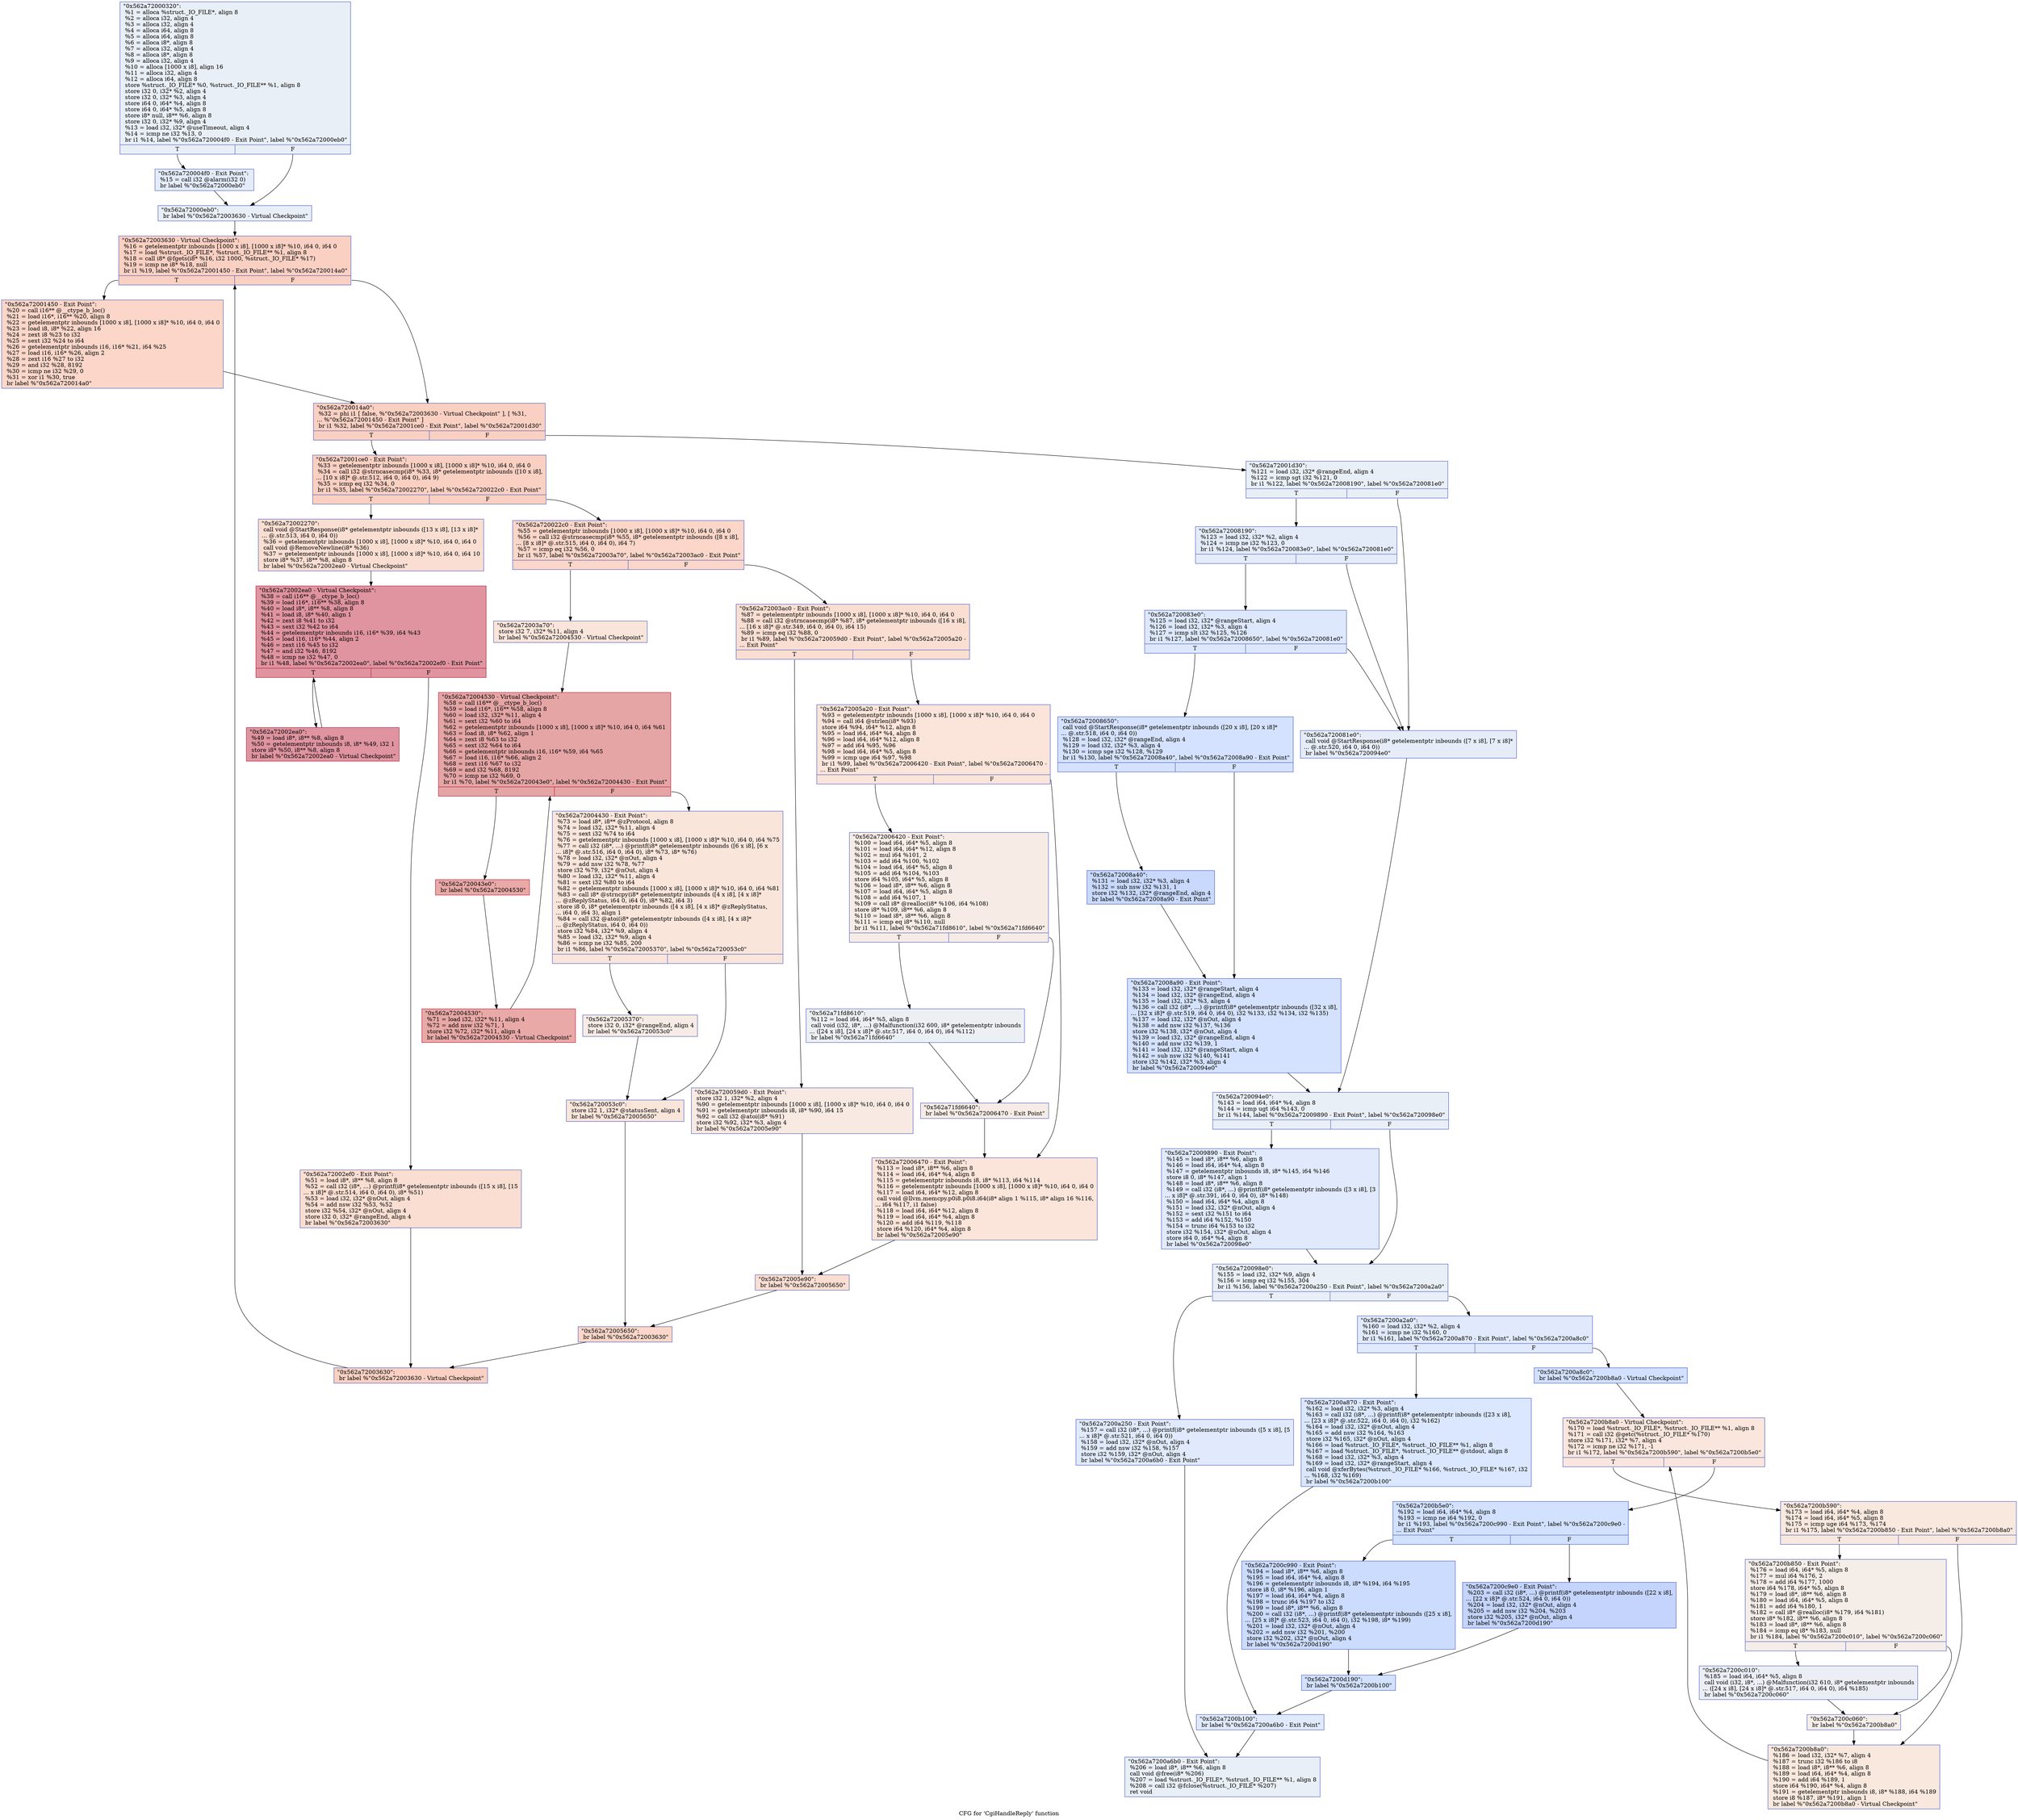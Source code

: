 digraph "CFG for 'CgiHandleReply' function" {
	label="CFG for 'CgiHandleReply' function";

	Node0x562a72000320 [shape=record,color="#3d50c3ff", style=filled, fillcolor="#cedaeb70",label="{\"0x562a72000320\":\l  %1 = alloca %struct._IO_FILE*, align 8\l  %2 = alloca i32, align 4\l  %3 = alloca i32, align 4\l  %4 = alloca i64, align 8\l  %5 = alloca i64, align 8\l  %6 = alloca i8*, align 8\l  %7 = alloca i32, align 4\l  %8 = alloca i8*, align 8\l  %9 = alloca i32, align 4\l  %10 = alloca [1000 x i8], align 16\l  %11 = alloca i32, align 4\l  %12 = alloca i64, align 8\l  store %struct._IO_FILE* %0, %struct._IO_FILE** %1, align 8\l  store i32 0, i32* %2, align 4\l  store i32 0, i32* %3, align 4\l  store i64 0, i64* %4, align 8\l  store i64 0, i64* %5, align 8\l  store i8* null, i8** %6, align 8\l  store i32 0, i32* %9, align 4\l  %13 = load i32, i32* @useTimeout, align 4\l  %14 = icmp ne i32 %13, 0\l  br i1 %14, label %\"0x562a720004f0 - Exit Point\", label %\"0x562a72000eb0\"\l|{<s0>T|<s1>F}}"];
	Node0x562a72000320:s0 -> Node0x562a720004f0;
	Node0x562a72000320:s1 -> Node0x562a72000eb0;
	Node0x562a720004f0 [shape=record,color="#3d50c3ff", style=filled, fillcolor="#c1d4f470",label="{\"0x562a720004f0 - Exit Point\":                    \l  %15 = call i32 @alarm(i32 0)\l  br label %\"0x562a72000eb0\"\l}"];
	Node0x562a720004f0 -> Node0x562a72000eb0;
	Node0x562a72000eb0 [shape=record,color="#3d50c3ff", style=filled, fillcolor="#cedaeb70",label="{\"0x562a72000eb0\":                                 \l  br label %\"0x562a72003630 - Virtual Checkpoint\"\l}"];
	Node0x562a72000eb0 -> Node0x562a72001110;
	Node0x562a72001110 [shape=record,color="#3d50c3ff", style=filled, fillcolor="#f3947570",label="{\"0x562a72003630 - Virtual Checkpoint\":            \l  %16 = getelementptr inbounds [1000 x i8], [1000 x i8]* %10, i64 0, i64 0\l  %17 = load %struct._IO_FILE*, %struct._IO_FILE** %1, align 8\l  %18 = call i8* @fgets(i8* %16, i32 1000, %struct._IO_FILE* %17)\l  %19 = icmp ne i8* %18, null\l  br i1 %19, label %\"0x562a72001450 - Exit Point\", label %\"0x562a720014a0\"\l|{<s0>T|<s1>F}}"];
	Node0x562a72001110:s0 -> Node0x562a72001450;
	Node0x562a72001110:s1 -> Node0x562a720014a0;
	Node0x562a72001450 [shape=record,color="#3d50c3ff", style=filled, fillcolor="#f6a38570",label="{\"0x562a72001450 - Exit Point\":                    \l  %20 = call i16** @__ctype_b_loc()\l  %21 = load i16*, i16** %20, align 8\l  %22 = getelementptr inbounds [1000 x i8], [1000 x i8]* %10, i64 0, i64 0\l  %23 = load i8, i8* %22, align 16\l  %24 = zext i8 %23 to i32\l  %25 = sext i32 %24 to i64\l  %26 = getelementptr inbounds i16, i16* %21, i64 %25\l  %27 = load i16, i16* %26, align 2\l  %28 = zext i16 %27 to i32\l  %29 = and i32 %28, 8192\l  %30 = icmp ne i32 %29, 0\l  %31 = xor i1 %30, true\l  br label %\"0x562a720014a0\"\l}"];
	Node0x562a72001450 -> Node0x562a720014a0;
	Node0x562a720014a0 [shape=record,color="#3d50c3ff", style=filled, fillcolor="#f3947570",label="{\"0x562a720014a0\":                                 \l  %32 = phi i1 [ false, %\"0x562a72003630 - Virtual Checkpoint\" ], [ %31,\l... %\"0x562a72001450 - Exit Point\" ]\l  br i1 %32, label %\"0x562a72001ce0 - Exit Point\", label %\"0x562a72001d30\"\l|{<s0>T|<s1>F}}"];
	Node0x562a720014a0:s0 -> Node0x562a72001ce0;
	Node0x562a720014a0:s1 -> Node0x562a72001d30;
	Node0x562a72001ce0 [shape=record,color="#3d50c3ff", style=filled, fillcolor="#f3947570",label="{\"0x562a72001ce0 - Exit Point\":                    \l  %33 = getelementptr inbounds [1000 x i8], [1000 x i8]* %10, i64 0, i64 0\l  %34 = call i32 @strncasecmp(i8* %33, i8* getelementptr inbounds ([10 x i8],\l... [10 x i8]* @.str.512, i64 0, i64 0), i64 9)\l  %35 = icmp eq i32 %34, 0\l  br i1 %35, label %\"0x562a72002270\", label %\"0x562a720022c0 - Exit Point\"\l|{<s0>T|<s1>F}}"];
	Node0x562a72001ce0:s0 -> Node0x562a72002270;
	Node0x562a72001ce0:s1 -> Node0x562a720022c0;
	Node0x562a72002270 [shape=record,color="#3d50c3ff", style=filled, fillcolor="#f7b59970",label="{\"0x562a72002270\":                                 \l  call void @StartResponse(i8* getelementptr inbounds ([13 x i8], [13 x i8]*\l... @.str.513, i64 0, i64 0))\l  %36 = getelementptr inbounds [1000 x i8], [1000 x i8]* %10, i64 0, i64 0\l  call void @RemoveNewline(i8* %36)\l  %37 = getelementptr inbounds [1000 x i8], [1000 x i8]* %10, i64 0, i64 10\l  store i8* %37, i8** %8, align 8\l  br label %\"0x562a72002ea0 - Virtual Checkpoint\"\l}"];
	Node0x562a72002270 -> Node0x562a72002840;
	Node0x562a72002840 [shape=record,color="#b70d28ff", style=filled, fillcolor="#b70d2870",label="{\"0x562a72002ea0 - Virtual Checkpoint\":            \l  %38 = call i16** @__ctype_b_loc()\l  %39 = load i16*, i16** %38, align 8\l  %40 = load i8*, i8** %8, align 8\l  %41 = load i8, i8* %40, align 1\l  %42 = zext i8 %41 to i32\l  %43 = sext i32 %42 to i64\l  %44 = getelementptr inbounds i16, i16* %39, i64 %43\l  %45 = load i16, i16* %44, align 2\l  %46 = zext i16 %45 to i32\l  %47 = and i32 %46, 8192\l  %48 = icmp ne i32 %47, 0\l  br i1 %48, label %\"0x562a72002ea0\", label %\"0x562a72002ef0 - Exit Point\"\l|{<s0>T|<s1>F}}"];
	Node0x562a72002840:s0 -> Node0x562a72002ea0;
	Node0x562a72002840:s1 -> Node0x562a72002ef0;
	Node0x562a72002ea0 [shape=record,color="#b70d28ff", style=filled, fillcolor="#b70d2870",label="{\"0x562a72002ea0\":                                 \l  %49 = load i8*, i8** %8, align 8\l  %50 = getelementptr inbounds i8, i8* %49, i32 1\l  store i8* %50, i8** %8, align 8\l  br label %\"0x562a72002ea0 - Virtual Checkpoint\"\l}"];
	Node0x562a72002ea0 -> Node0x562a72002840;
	Node0x562a72002ef0 [shape=record,color="#3d50c3ff", style=filled, fillcolor="#f7b59970",label="{\"0x562a72002ef0 - Exit Point\":                    \l  %51 = load i8*, i8** %8, align 8\l  %52 = call i32 (i8*, ...) @printf(i8* getelementptr inbounds ([15 x i8], [15\l... x i8]* @.str.514, i64 0, i64 0), i8* %51)\l  %53 = load i32, i32* @nOut, align 4\l  %54 = add nsw i32 %53, %52\l  store i32 %54, i32* @nOut, align 4\l  store i32 0, i32* @rangeEnd, align 4\l  br label %\"0x562a72003630\"\l}"];
	Node0x562a72002ef0 -> Node0x562a72003630;
	Node0x562a720022c0 [shape=record,color="#3d50c3ff", style=filled, fillcolor="#f6a38570",label="{\"0x562a720022c0 - Exit Point\":                    \l  %55 = getelementptr inbounds [1000 x i8], [1000 x i8]* %10, i64 0, i64 0\l  %56 = call i32 @strncasecmp(i8* %55, i8* getelementptr inbounds ([8 x i8],\l... [8 x i8]* @.str.515, i64 0, i64 0), i64 7)\l  %57 = icmp eq i32 %56, 0\l  br i1 %57, label %\"0x562a72003a70\", label %\"0x562a72003ac0 - Exit Point\"\l|{<s0>T|<s1>F}}"];
	Node0x562a720022c0:s0 -> Node0x562a72003a70;
	Node0x562a720022c0:s1 -> Node0x562a72003ac0;
	Node0x562a72003a70 [shape=record,color="#3d50c3ff", style=filled, fillcolor="#f4c5ad70",label="{\"0x562a72003a70\":                                 \l  store i32 7, i32* %11, align 4\l  br label %\"0x562a72004530 - Virtual Checkpoint\"\l}"];
	Node0x562a72003a70 -> Node0x562a72003c50;
	Node0x562a72003c50 [shape=record,color="#b70d28ff", style=filled, fillcolor="#c5333470",label="{\"0x562a72004530 - Virtual Checkpoint\":            \l  %58 = call i16** @__ctype_b_loc()\l  %59 = load i16*, i16** %58, align 8\l  %60 = load i32, i32* %11, align 4\l  %61 = sext i32 %60 to i64\l  %62 = getelementptr inbounds [1000 x i8], [1000 x i8]* %10, i64 0, i64 %61\l  %63 = load i8, i8* %62, align 1\l  %64 = zext i8 %63 to i32\l  %65 = sext i32 %64 to i64\l  %66 = getelementptr inbounds i16, i16* %59, i64 %65\l  %67 = load i16, i16* %66, align 2\l  %68 = zext i16 %67 to i32\l  %69 = and i32 %68, 8192\l  %70 = icmp ne i32 %69, 0\l  br i1 %70, label %\"0x562a720043e0\", label %\"0x562a72004430 - Exit Point\"\l|{<s0>T|<s1>F}}"];
	Node0x562a72003c50:s0 -> Node0x562a720043e0;
	Node0x562a72003c50:s1 -> Node0x562a72004430;
	Node0x562a720043e0 [shape=record,color="#b70d28ff", style=filled, fillcolor="#ca3b3770",label="{\"0x562a720043e0\":                                 \l  br label %\"0x562a72004530\"\l}"];
	Node0x562a720043e0 -> Node0x562a72004530;
	Node0x562a72004530 [shape=record,color="#b70d28ff", style=filled, fillcolor="#ca3b3770",label="{\"0x562a72004530\":                                 \l  %71 = load i32, i32* %11, align 4\l  %72 = add nsw i32 %71, 1\l  store i32 %72, i32* %11, align 4\l  br label %\"0x562a72004530 - Virtual Checkpoint\"\l}"];
	Node0x562a72004530 -> Node0x562a72003c50;
	Node0x562a72004430 [shape=record,color="#3d50c3ff", style=filled, fillcolor="#f4c5ad70",label="{\"0x562a72004430 - Exit Point\":                    \l  %73 = load i8*, i8** @zProtocol, align 8\l  %74 = load i32, i32* %11, align 4\l  %75 = sext i32 %74 to i64\l  %76 = getelementptr inbounds [1000 x i8], [1000 x i8]* %10, i64 0, i64 %75\l  %77 = call i32 (i8*, ...) @printf(i8* getelementptr inbounds ([6 x i8], [6 x\l... i8]* @.str.516, i64 0, i64 0), i8* %73, i8* %76)\l  %78 = load i32, i32* @nOut, align 4\l  %79 = add nsw i32 %78, %77\l  store i32 %79, i32* @nOut, align 4\l  %80 = load i32, i32* %11, align 4\l  %81 = sext i32 %80 to i64\l  %82 = getelementptr inbounds [1000 x i8], [1000 x i8]* %10, i64 0, i64 %81\l  %83 = call i8* @strncpy(i8* getelementptr inbounds ([4 x i8], [4 x i8]*\l... @zReplyStatus, i64 0, i64 0), i8* %82, i64 3)\l  store i8 0, i8* getelementptr inbounds ([4 x i8], [4 x i8]* @zReplyStatus,\l... i64 0, i64 3), align 1\l  %84 = call i32 @atoi(i8* getelementptr inbounds ([4 x i8], [4 x i8]*\l... @zReplyStatus, i64 0, i64 0))\l  store i32 %84, i32* %9, align 4\l  %85 = load i32, i32* %9, align 4\l  %86 = icmp ne i32 %85, 200\l  br i1 %86, label %\"0x562a72005370\", label %\"0x562a720053c0\"\l|{<s0>T|<s1>F}}"];
	Node0x562a72004430:s0 -> Node0x562a72005370;
	Node0x562a72004430:s1 -> Node0x562a720053c0;
	Node0x562a72005370 [shape=record,color="#3d50c3ff", style=filled, fillcolor="#ecd3c570",label="{\"0x562a72005370\":                                 \l  store i32 0, i32* @rangeEnd, align 4\l  br label %\"0x562a720053c0\"\l}"];
	Node0x562a72005370 -> Node0x562a720053c0;
	Node0x562a720053c0 [shape=record,color="#3d50c3ff", style=filled, fillcolor="#f4c5ad70",label="{\"0x562a720053c0\":                                 \l  store i32 1, i32* @statusSent, align 4\l  br label %\"0x562a72005650\"\l}"];
	Node0x562a720053c0 -> Node0x562a72005650;
	Node0x562a72003ac0 [shape=record,color="#3d50c3ff", style=filled, fillcolor="#f7b59970",label="{\"0x562a72003ac0 - Exit Point\":                    \l  %87 = getelementptr inbounds [1000 x i8], [1000 x i8]* %10, i64 0, i64 0\l  %88 = call i32 @strncasecmp(i8* %87, i8* getelementptr inbounds ([16 x i8],\l... [16 x i8]* @.str.349, i64 0, i64 0), i64 15)\l  %89 = icmp eq i32 %88, 0\l  br i1 %89, label %\"0x562a720059d0 - Exit Point\", label %\"0x562a72005a20 -\l... Exit Point\"\l|{<s0>T|<s1>F}}"];
	Node0x562a72003ac0:s0 -> Node0x562a720059d0;
	Node0x562a72003ac0:s1 -> Node0x562a72005a20;
	Node0x562a720059d0 [shape=record,color="#3d50c3ff", style=filled, fillcolor="#efcebd70",label="{\"0x562a720059d0 - Exit Point\":                    \l  store i32 1, i32* %2, align 4\l  %90 = getelementptr inbounds [1000 x i8], [1000 x i8]* %10, i64 0, i64 0\l  %91 = getelementptr inbounds i8, i8* %90, i64 15\l  %92 = call i32 @atoi(i8* %91)\l  store i32 %92, i32* %3, align 4\l  br label %\"0x562a72005e90\"\l}"];
	Node0x562a720059d0 -> Node0x562a72005e90;
	Node0x562a72005a20 [shape=record,color="#3d50c3ff", style=filled, fillcolor="#f5c1a970",label="{\"0x562a72005a20 - Exit Point\":                    \l  %93 = getelementptr inbounds [1000 x i8], [1000 x i8]* %10, i64 0, i64 0\l  %94 = call i64 @strlen(i8* %93)\l  store i64 %94, i64* %12, align 8\l  %95 = load i64, i64* %4, align 8\l  %96 = load i64, i64* %12, align 8\l  %97 = add i64 %95, %96\l  %98 = load i64, i64* %5, align 8\l  %99 = icmp uge i64 %97, %98\l  br i1 %99, label %\"0x562a72006420 - Exit Point\", label %\"0x562a72006470 -\l... Exit Point\"\l|{<s0>T|<s1>F}}"];
	Node0x562a72005a20:s0 -> Node0x562a72006420;
	Node0x562a72005a20:s1 -> Node0x562a72006470;
	Node0x562a72006420 [shape=record,color="#3d50c3ff", style=filled, fillcolor="#ecd3c570",label="{\"0x562a72006420 - Exit Point\":                    \l  %100 = load i64, i64* %5, align 8\l  %101 = load i64, i64* %12, align 8\l  %102 = mul i64 %101, 2\l  %103 = add i64 %100, %102\l  %104 = load i64, i64* %5, align 8\l  %105 = add i64 %104, %103\l  store i64 %105, i64* %5, align 8\l  %106 = load i8*, i8** %6, align 8\l  %107 = load i64, i64* %5, align 8\l  %108 = add i64 %107, 1\l  %109 = call i8* @realloc(i8* %106, i64 %108)\l  store i8* %109, i8** %6, align 8\l  %110 = load i8*, i8** %6, align 8\l  %111 = icmp eq i8* %110, null\l  br i1 %111, label %\"0x562a71fd8610\", label %\"0x562a71fd6640\"\l|{<s0>T|<s1>F}}"];
	Node0x562a72006420:s0 -> Node0x562a71fd8610;
	Node0x562a72006420:s1 -> Node0x562a71fd6640;
	Node0x562a71fd8610 [shape=record,color="#3d50c3ff", style=filled, fillcolor="#d6dce470",label="{\"0x562a71fd8610\":                                 \l  %112 = load i64, i64* %5, align 8\l  call void (i32, i8*, ...) @Malfunction(i32 600, i8* getelementptr inbounds\l... ([24 x i8], [24 x i8]* @.str.517, i64 0, i64 0), i64 %112)\l  br label %\"0x562a71fd6640\"\l}"];
	Node0x562a71fd8610 -> Node0x562a71fd6640;
	Node0x562a71fd6640 [shape=record,color="#3d50c3ff", style=filled, fillcolor="#ecd3c570",label="{\"0x562a71fd6640\":                                 \l  br label %\"0x562a72006470 - Exit Point\"\l}"];
	Node0x562a71fd6640 -> Node0x562a72006470;
	Node0x562a72006470 [shape=record,color="#3d50c3ff", style=filled, fillcolor="#f5c1a970",label="{\"0x562a72006470 - Exit Point\":                    \l  %113 = load i8*, i8** %6, align 8\l  %114 = load i64, i64* %4, align 8\l  %115 = getelementptr inbounds i8, i8* %113, i64 %114\l  %116 = getelementptr inbounds [1000 x i8], [1000 x i8]* %10, i64 0, i64 0\l  %117 = load i64, i64* %12, align 8\l  call void @llvm.memcpy.p0i8.p0i8.i64(i8* align 1 %115, i8* align 16 %116,\l... i64 %117, i1 false)\l  %118 = load i64, i64* %12, align 8\l  %119 = load i64, i64* %4, align 8\l  %120 = add i64 %119, %118\l  store i64 %120, i64* %4, align 8\l  br label %\"0x562a72005e90\"\l}"];
	Node0x562a72006470 -> Node0x562a72005e90;
	Node0x562a72005e90 [shape=record,color="#3d50c3ff", style=filled, fillcolor="#f7b59970",label="{\"0x562a72005e90\":                                 \l  br label %\"0x562a72005650\"\l}"];
	Node0x562a72005e90 -> Node0x562a72005650;
	Node0x562a72005650 [shape=record,color="#3d50c3ff", style=filled, fillcolor="#f6a38570",label="{\"0x562a72005650\":                                 \l  br label %\"0x562a72003630\"\l}"];
	Node0x562a72005650 -> Node0x562a72003630;
	Node0x562a72003630 [shape=record,color="#3d50c3ff", style=filled, fillcolor="#f3947570",label="{\"0x562a72003630\":                                 \l  br label %\"0x562a72003630 - Virtual Checkpoint\"\l}"];
	Node0x562a72003630 -> Node0x562a72001110;
	Node0x562a72001d30 [shape=record,color="#3d50c3ff", style=filled, fillcolor="#cedaeb70",label="{\"0x562a72001d30\":                                 \l  %121 = load i32, i32* @rangeEnd, align 4\l  %122 = icmp sgt i32 %121, 0\l  br i1 %122, label %\"0x562a72008190\", label %\"0x562a720081e0\"\l|{<s0>T|<s1>F}}"];
	Node0x562a72001d30:s0 -> Node0x562a72008190;
	Node0x562a72001d30:s1 -> Node0x562a720081e0;
	Node0x562a72008190 [shape=record,color="#3d50c3ff", style=filled, fillcolor="#c1d4f470",label="{\"0x562a72008190\":                                 \l  %123 = load i32, i32* %2, align 4\l  %124 = icmp ne i32 %123, 0\l  br i1 %124, label %\"0x562a720083e0\", label %\"0x562a720081e0\"\l|{<s0>T|<s1>F}}"];
	Node0x562a72008190:s0 -> Node0x562a720083e0;
	Node0x562a72008190:s1 -> Node0x562a720081e0;
	Node0x562a720083e0 [shape=record,color="#3d50c3ff", style=filled, fillcolor="#b2ccfb70",label="{\"0x562a720083e0\":                                 \l  %125 = load i32, i32* @rangeStart, align 4\l  %126 = load i32, i32* %3, align 4\l  %127 = icmp slt i32 %125, %126\l  br i1 %127, label %\"0x562a72008650\", label %\"0x562a720081e0\"\l|{<s0>T|<s1>F}}"];
	Node0x562a720083e0:s0 -> Node0x562a72008650;
	Node0x562a720083e0:s1 -> Node0x562a720081e0;
	Node0x562a72008650 [shape=record,color="#3d50c3ff", style=filled, fillcolor="#9ebeff70",label="{\"0x562a72008650\":                                 \l  call void @StartResponse(i8* getelementptr inbounds ([20 x i8], [20 x i8]*\l... @.str.518, i64 0, i64 0))\l  %128 = load i32, i32* @rangeEnd, align 4\l  %129 = load i32, i32* %3, align 4\l  %130 = icmp sge i32 %128, %129\l  br i1 %130, label %\"0x562a72008a40\", label %\"0x562a72008a90 - Exit Point\"\l|{<s0>T|<s1>F}}"];
	Node0x562a72008650:s0 -> Node0x562a72008a40;
	Node0x562a72008650:s1 -> Node0x562a72008a90;
	Node0x562a72008a40 [shape=record,color="#3d50c3ff", style=filled, fillcolor="#85a8fc70",label="{\"0x562a72008a40\":                                 \l  %131 = load i32, i32* %3, align 4\l  %132 = sub nsw i32 %131, 1\l  store i32 %132, i32* @rangeEnd, align 4\l  br label %\"0x562a72008a90 - Exit Point\"\l}"];
	Node0x562a72008a40 -> Node0x562a72008a90;
	Node0x562a72008a90 [shape=record,color="#3d50c3ff", style=filled, fillcolor="#9ebeff70",label="{\"0x562a72008a90 - Exit Point\":                    \l  %133 = load i32, i32* @rangeStart, align 4\l  %134 = load i32, i32* @rangeEnd, align 4\l  %135 = load i32, i32* %3, align 4\l  %136 = call i32 (i8*, ...) @printf(i8* getelementptr inbounds ([32 x i8],\l... [32 x i8]* @.str.519, i64 0, i64 0), i32 %133, i32 %134, i32 %135)\l  %137 = load i32, i32* @nOut, align 4\l  %138 = add nsw i32 %137, %136\l  store i32 %138, i32* @nOut, align 4\l  %139 = load i32, i32* @rangeEnd, align 4\l  %140 = add nsw i32 %139, 1\l  %141 = load i32, i32* @rangeStart, align 4\l  %142 = sub nsw i32 %140, %141\l  store i32 %142, i32* %3, align 4\l  br label %\"0x562a720094e0\"\l}"];
	Node0x562a72008a90 -> Node0x562a720094e0;
	Node0x562a720081e0 [shape=record,color="#3d50c3ff", style=filled, fillcolor="#c7d7f070",label="{\"0x562a720081e0\":                                 \l  call void @StartResponse(i8* getelementptr inbounds ([7 x i8], [7 x i8]*\l... @.str.520, i64 0, i64 0))\l  br label %\"0x562a720094e0\"\l}"];
	Node0x562a720081e0 -> Node0x562a720094e0;
	Node0x562a720094e0 [shape=record,color="#3d50c3ff", style=filled, fillcolor="#cedaeb70",label="{\"0x562a720094e0\":                                 \l  %143 = load i64, i64* %4, align 8\l  %144 = icmp ugt i64 %143, 0\l  br i1 %144, label %\"0x562a72009890 - Exit Point\", label %\"0x562a720098e0\"\l|{<s0>T|<s1>F}}"];
	Node0x562a720094e0:s0 -> Node0x562a72009890;
	Node0x562a720094e0:s1 -> Node0x562a720098e0;
	Node0x562a72009890 [shape=record,color="#3d50c3ff", style=filled, fillcolor="#b9d0f970",label="{\"0x562a72009890 - Exit Point\":                    \l  %145 = load i8*, i8** %6, align 8\l  %146 = load i64, i64* %4, align 8\l  %147 = getelementptr inbounds i8, i8* %145, i64 %146\l  store i8 0, i8* %147, align 1\l  %148 = load i8*, i8** %6, align 8\l  %149 = call i32 (i8*, ...) @printf(i8* getelementptr inbounds ([3 x i8], [3\l... x i8]* @.str.391, i64 0, i64 0), i8* %148)\l  %150 = load i64, i64* %4, align 8\l  %151 = load i32, i32* @nOut, align 4\l  %152 = sext i32 %151 to i64\l  %153 = add i64 %152, %150\l  %154 = trunc i64 %153 to i32\l  store i32 %154, i32* @nOut, align 4\l  store i64 0, i64* %4, align 8\l  br label %\"0x562a720098e0\"\l}"];
	Node0x562a72009890 -> Node0x562a720098e0;
	Node0x562a720098e0 [shape=record,color="#3d50c3ff", style=filled, fillcolor="#cedaeb70",label="{\"0x562a720098e0\":                                 \l  %155 = load i32, i32* %9, align 4\l  %156 = icmp eq i32 %155, 304\l  br i1 %156, label %\"0x562a7200a250 - Exit Point\", label %\"0x562a7200a2a0\"\l|{<s0>T|<s1>F}}"];
	Node0x562a720098e0:s0 -> Node0x562a7200a250;
	Node0x562a720098e0:s1 -> Node0x562a7200a2a0;
	Node0x562a7200a250 [shape=record,color="#3d50c3ff", style=filled, fillcolor="#b9d0f970",label="{\"0x562a7200a250 - Exit Point\":                    \l  %157 = call i32 (i8*, ...) @printf(i8* getelementptr inbounds ([5 x i8], [5\l... x i8]* @.str.521, i64 0, i64 0))\l  %158 = load i32, i32* @nOut, align 4\l  %159 = add nsw i32 %158, %157\l  store i32 %159, i32* @nOut, align 4\l  br label %\"0x562a7200a6b0 - Exit Point\"\l}"];
	Node0x562a7200a250 -> Node0x562a7200a6b0;
	Node0x562a7200a2a0 [shape=record,color="#3d50c3ff", style=filled, fillcolor="#b9d0f970",label="{\"0x562a7200a2a0\":                                 \l  %160 = load i32, i32* %2, align 4\l  %161 = icmp ne i32 %160, 0\l  br i1 %161, label %\"0x562a7200a870 - Exit Point\", label %\"0x562a7200a8c0\"\l|{<s0>T|<s1>F}}"];
	Node0x562a7200a2a0:s0 -> Node0x562a7200a870;
	Node0x562a7200a2a0:s1 -> Node0x562a7200a8c0;
	Node0x562a7200a870 [shape=record,color="#3d50c3ff", style=filled, fillcolor="#abc8fd70",label="{\"0x562a7200a870 - Exit Point\":                    \l  %162 = load i32, i32* %3, align 4\l  %163 = call i32 (i8*, ...) @printf(i8* getelementptr inbounds ([23 x i8],\l... [23 x i8]* @.str.522, i64 0, i64 0), i32 %162)\l  %164 = load i32, i32* @nOut, align 4\l  %165 = add nsw i32 %164, %163\l  store i32 %165, i32* @nOut, align 4\l  %166 = load %struct._IO_FILE*, %struct._IO_FILE** %1, align 8\l  %167 = load %struct._IO_FILE*, %struct._IO_FILE** @stdout, align 8\l  %168 = load i32, i32* %3, align 4\l  %169 = load i32, i32* @rangeStart, align 4\l  call void @xferBytes(%struct._IO_FILE* %166, %struct._IO_FILE* %167, i32\l... %168, i32 %169)\l  br label %\"0x562a7200b100\"\l}"];
	Node0x562a7200a870 -> Node0x562a7200b100;
	Node0x562a7200a8c0 [shape=record,color="#3d50c3ff", style=filled, fillcolor="#9abbff70",label="{\"0x562a7200a8c0\":                                 \l  br label %\"0x562a7200b8a0 - Virtual Checkpoint\"\l}"];
	Node0x562a7200a8c0 -> Node0x562a7200b1c0;
	Node0x562a7200b1c0 [shape=record,color="#3d50c3ff", style=filled, fillcolor="#f3c7b170",label="{\"0x562a7200b8a0 - Virtual Checkpoint\":            \l  %170 = load %struct._IO_FILE*, %struct._IO_FILE** %1, align 8\l  %171 = call i32 @getc(%struct._IO_FILE* %170)\l  store i32 %171, i32* %7, align 4\l  %172 = icmp ne i32 %171, -1\l  br i1 %172, label %\"0x562a7200b590\", label %\"0x562a7200b5e0\"\l|{<s0>T|<s1>F}}"];
	Node0x562a7200b1c0:s0 -> Node0x562a7200b590;
	Node0x562a7200b1c0:s1 -> Node0x562a7200b5e0;
	Node0x562a7200b590 [shape=record,color="#3d50c3ff", style=filled, fillcolor="#f2cab570",label="{\"0x562a7200b590\":                                 \l  %173 = load i64, i64* %4, align 8\l  %174 = load i64, i64* %5, align 8\l  %175 = icmp uge i64 %173, %174\l  br i1 %175, label %\"0x562a7200b850 - Exit Point\", label %\"0x562a7200b8a0\"\l|{<s0>T|<s1>F}}"];
	Node0x562a7200b590:s0 -> Node0x562a7200b850;
	Node0x562a7200b590:s1 -> Node0x562a7200b8a0;
	Node0x562a7200b850 [shape=record,color="#3d50c3ff", style=filled, fillcolor="#e8d6cc70",label="{\"0x562a7200b850 - Exit Point\":                    \l  %176 = load i64, i64* %5, align 8\l  %177 = mul i64 %176, 2\l  %178 = add i64 %177, 1000\l  store i64 %178, i64* %5, align 8\l  %179 = load i8*, i8** %6, align 8\l  %180 = load i64, i64* %5, align 8\l  %181 = add i64 %180, 1\l  %182 = call i8* @realloc(i8* %179, i64 %181)\l  store i8* %182, i8** %6, align 8\l  %183 = load i8*, i8** %6, align 8\l  %184 = icmp eq i8* %183, null\l  br i1 %184, label %\"0x562a7200c010\", label %\"0x562a7200c060\"\l|{<s0>T|<s1>F}}"];
	Node0x562a7200b850:s0 -> Node0x562a7200c010;
	Node0x562a7200b850:s1 -> Node0x562a7200c060;
	Node0x562a7200c010 [shape=record,color="#3d50c3ff", style=filled, fillcolor="#d1dae970",label="{\"0x562a7200c010\":                                 \l  %185 = load i64, i64* %5, align 8\l  call void (i32, i8*, ...) @Malfunction(i32 610, i8* getelementptr inbounds\l... ([24 x i8], [24 x i8]* @.str.517, i64 0, i64 0), i64 %185)\l  br label %\"0x562a7200c060\"\l}"];
	Node0x562a7200c010 -> Node0x562a7200c060;
	Node0x562a7200c060 [shape=record,color="#3d50c3ff", style=filled, fillcolor="#e8d6cc70",label="{\"0x562a7200c060\":                                 \l  br label %\"0x562a7200b8a0\"\l}"];
	Node0x562a7200c060 -> Node0x562a7200b8a0;
	Node0x562a7200b8a0 [shape=record,color="#3d50c3ff", style=filled, fillcolor="#f2cab570",label="{\"0x562a7200b8a0\":                                 \l  %186 = load i32, i32* %7, align 4\l  %187 = trunc i32 %186 to i8\l  %188 = load i8*, i8** %6, align 8\l  %189 = load i64, i64* %4, align 8\l  %190 = add i64 %189, 1\l  store i64 %190, i64* %4, align 8\l  %191 = getelementptr inbounds i8, i8* %188, i64 %189\l  store i8 %187, i8* %191, align 1\l  br label %\"0x562a7200b8a0 - Virtual Checkpoint\"\l}"];
	Node0x562a7200b8a0 -> Node0x562a7200b1c0;
	Node0x562a7200b5e0 [shape=record,color="#3d50c3ff", style=filled, fillcolor="#9abbff70",label="{\"0x562a7200b5e0\":                                 \l  %192 = load i64, i64* %4, align 8\l  %193 = icmp ne i64 %192, 0\l  br i1 %193, label %\"0x562a7200c990 - Exit Point\", label %\"0x562a7200c9e0 -\l... Exit Point\"\l|{<s0>T|<s1>F}}"];
	Node0x562a7200b5e0:s0 -> Node0x562a7200c990;
	Node0x562a7200b5e0:s1 -> Node0x562a7200c9e0;
	Node0x562a7200c990 [shape=record,color="#3d50c3ff", style=filled, fillcolor="#8caffe70",label="{\"0x562a7200c990 - Exit Point\":                    \l  %194 = load i8*, i8** %6, align 8\l  %195 = load i64, i64* %4, align 8\l  %196 = getelementptr inbounds i8, i8* %194, i64 %195\l  store i8 0, i8* %196, align 1\l  %197 = load i64, i64* %4, align 8\l  %198 = trunc i64 %197 to i32\l  %199 = load i8*, i8** %6, align 8\l  %200 = call i32 (i8*, ...) @printf(i8* getelementptr inbounds ([25 x i8],\l... [25 x i8]* @.str.523, i64 0, i64 0), i32 %198, i8* %199)\l  %201 = load i32, i32* @nOut, align 4\l  %202 = add nsw i32 %201, %200\l  store i32 %202, i32* @nOut, align 4\l  br label %\"0x562a7200d190\"\l}"];
	Node0x562a7200c990 -> Node0x562a7200d190;
	Node0x562a7200c9e0 [shape=record,color="#3d50c3ff", style=filled, fillcolor="#7a9df870",label="{\"0x562a7200c9e0 - Exit Point\":                    \l  %203 = call i32 (i8*, ...) @printf(i8* getelementptr inbounds ([22 x i8],\l... [22 x i8]* @.str.524, i64 0, i64 0))\l  %204 = load i32, i32* @nOut, align 4\l  %205 = add nsw i32 %204, %203\l  store i32 %205, i32* @nOut, align 4\l  br label %\"0x562a7200d190\"\l}"];
	Node0x562a7200c9e0 -> Node0x562a7200d190;
	Node0x562a7200d190 [shape=record,color="#3d50c3ff", style=filled, fillcolor="#9abbff70",label="{\"0x562a7200d190\":                                 \l  br label %\"0x562a7200b100\"\l}"];
	Node0x562a7200d190 -> Node0x562a7200b100;
	Node0x562a7200b100 [shape=record,color="#3d50c3ff", style=filled, fillcolor="#b9d0f970",label="{\"0x562a7200b100\":                                 \l  br label %\"0x562a7200a6b0 - Exit Point\"\l}"];
	Node0x562a7200b100 -> Node0x562a7200a6b0;
	Node0x562a7200a6b0 [shape=record,color="#3d50c3ff", style=filled, fillcolor="#cedaeb70",label="{\"0x562a7200a6b0 - Exit Point\":                    \l  %206 = load i8*, i8** %6, align 8\l  call void @free(i8* %206)\l  %207 = load %struct._IO_FILE*, %struct._IO_FILE** %1, align 8\l  %208 = call i32 @fclose(%struct._IO_FILE* %207)\l  ret void\l}"];
}
